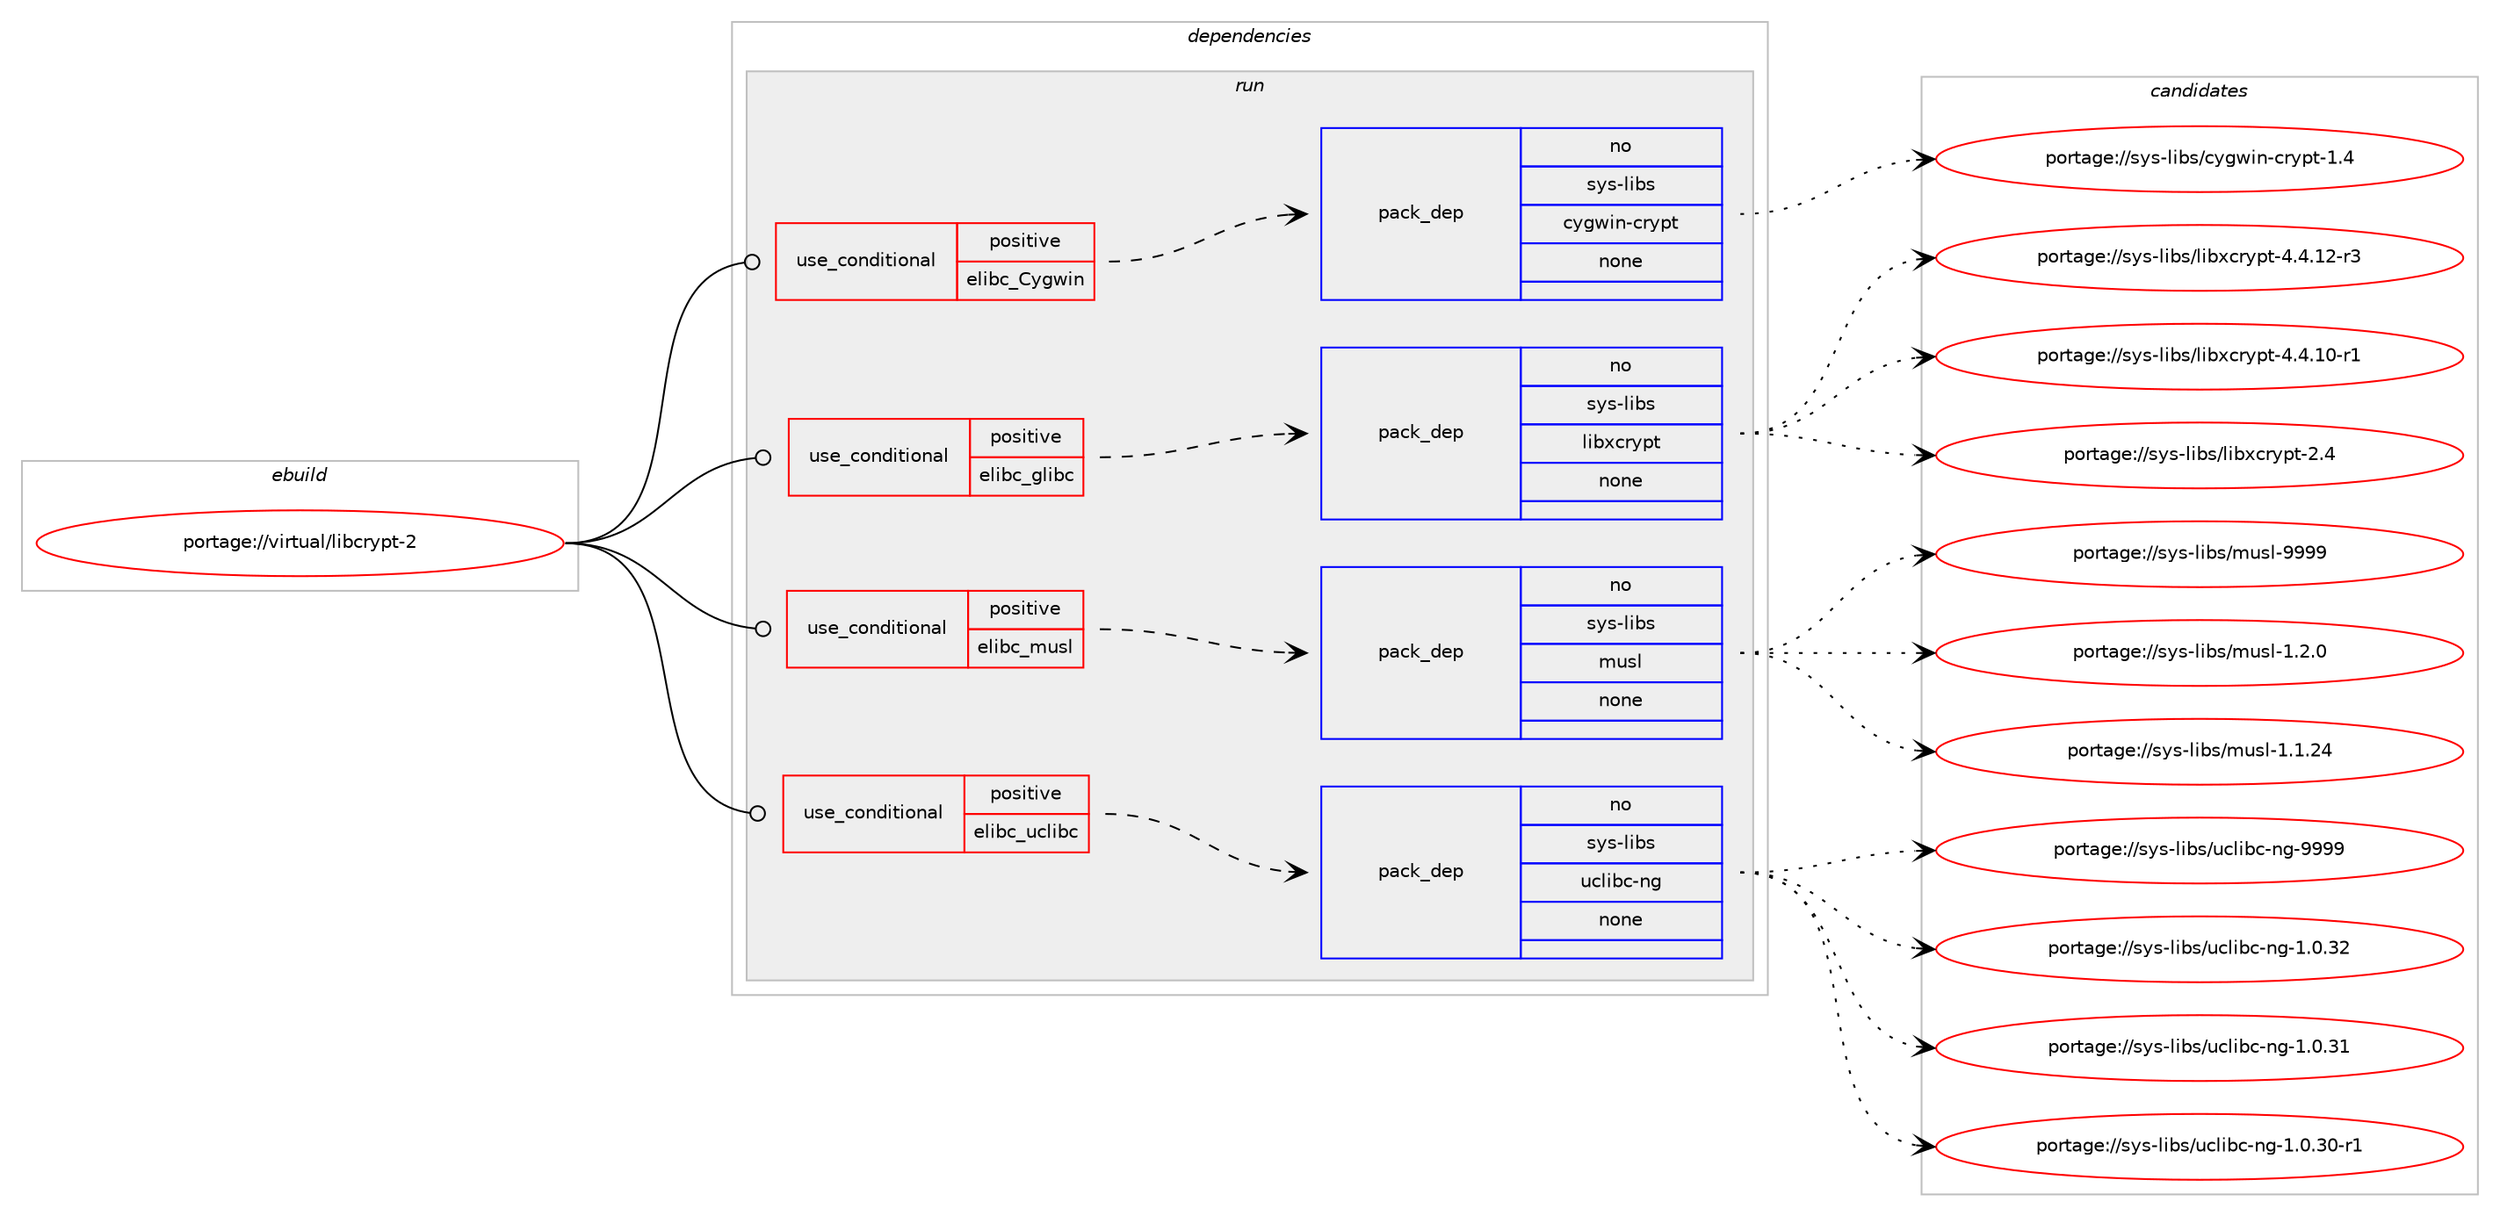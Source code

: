 digraph prolog {

# *************
# Graph options
# *************

newrank=true;
concentrate=true;
compound=true;
graph [rankdir=LR,fontname=Helvetica,fontsize=10,ranksep=1.5];#, ranksep=2.5, nodesep=0.2];
edge  [arrowhead=vee];
node  [fontname=Helvetica,fontsize=10];

# **********
# The ebuild
# **********

subgraph cluster_leftcol {
color=gray;
rank=same;
label=<<i>ebuild</i>>;
id [label="portage://virtual/libcrypt-2", color=red, width=4, href="../virtual/libcrypt-2.svg"];
}

# ****************
# The dependencies
# ****************

subgraph cluster_midcol {
color=gray;
label=<<i>dependencies</i>>;
subgraph cluster_compile {
fillcolor="#eeeeee";
style=filled;
label=<<i>compile</i>>;
}
subgraph cluster_compileandrun {
fillcolor="#eeeeee";
style=filled;
label=<<i>compile and run</i>>;
}
subgraph cluster_run {
fillcolor="#eeeeee";
style=filled;
label=<<i>run</i>>;
subgraph cond1419 {
dependency9392 [label=<<TABLE BORDER="0" CELLBORDER="1" CELLSPACING="0" CELLPADDING="4"><TR><TD ROWSPAN="3" CELLPADDING="10">use_conditional</TD></TR><TR><TD>positive</TD></TR><TR><TD>elibc_Cygwin</TD></TR></TABLE>>, shape=none, color=red];
subgraph pack7745 {
dependency9393 [label=<<TABLE BORDER="0" CELLBORDER="1" CELLSPACING="0" CELLPADDING="4" WIDTH="220"><TR><TD ROWSPAN="6" CELLPADDING="30">pack_dep</TD></TR><TR><TD WIDTH="110">no</TD></TR><TR><TD>sys-libs</TD></TR><TR><TD>cygwin-crypt</TD></TR><TR><TD>none</TD></TR><TR><TD></TD></TR></TABLE>>, shape=none, color=blue];
}
dependency9392:e -> dependency9393:w [weight=20,style="dashed",arrowhead="vee"];
}
id:e -> dependency9392:w [weight=20,style="solid",arrowhead="odot"];
subgraph cond1420 {
dependency9394 [label=<<TABLE BORDER="0" CELLBORDER="1" CELLSPACING="0" CELLPADDING="4"><TR><TD ROWSPAN="3" CELLPADDING="10">use_conditional</TD></TR><TR><TD>positive</TD></TR><TR><TD>elibc_glibc</TD></TR></TABLE>>, shape=none, color=red];
subgraph pack7746 {
dependency9395 [label=<<TABLE BORDER="0" CELLBORDER="1" CELLSPACING="0" CELLPADDING="4" WIDTH="220"><TR><TD ROWSPAN="6" CELLPADDING="30">pack_dep</TD></TR><TR><TD WIDTH="110">no</TD></TR><TR><TD>sys-libs</TD></TR><TR><TD>libxcrypt</TD></TR><TR><TD>none</TD></TR><TR><TD></TD></TR></TABLE>>, shape=none, color=blue];
}
dependency9394:e -> dependency9395:w [weight=20,style="dashed",arrowhead="vee"];
}
id:e -> dependency9394:w [weight=20,style="solid",arrowhead="odot"];
subgraph cond1421 {
dependency9396 [label=<<TABLE BORDER="0" CELLBORDER="1" CELLSPACING="0" CELLPADDING="4"><TR><TD ROWSPAN="3" CELLPADDING="10">use_conditional</TD></TR><TR><TD>positive</TD></TR><TR><TD>elibc_musl</TD></TR></TABLE>>, shape=none, color=red];
subgraph pack7747 {
dependency9397 [label=<<TABLE BORDER="0" CELLBORDER="1" CELLSPACING="0" CELLPADDING="4" WIDTH="220"><TR><TD ROWSPAN="6" CELLPADDING="30">pack_dep</TD></TR><TR><TD WIDTH="110">no</TD></TR><TR><TD>sys-libs</TD></TR><TR><TD>musl</TD></TR><TR><TD>none</TD></TR><TR><TD></TD></TR></TABLE>>, shape=none, color=blue];
}
dependency9396:e -> dependency9397:w [weight=20,style="dashed",arrowhead="vee"];
}
id:e -> dependency9396:w [weight=20,style="solid",arrowhead="odot"];
subgraph cond1422 {
dependency9398 [label=<<TABLE BORDER="0" CELLBORDER="1" CELLSPACING="0" CELLPADDING="4"><TR><TD ROWSPAN="3" CELLPADDING="10">use_conditional</TD></TR><TR><TD>positive</TD></TR><TR><TD>elibc_uclibc</TD></TR></TABLE>>, shape=none, color=red];
subgraph pack7748 {
dependency9399 [label=<<TABLE BORDER="0" CELLBORDER="1" CELLSPACING="0" CELLPADDING="4" WIDTH="220"><TR><TD ROWSPAN="6" CELLPADDING="30">pack_dep</TD></TR><TR><TD WIDTH="110">no</TD></TR><TR><TD>sys-libs</TD></TR><TR><TD>uclibc-ng</TD></TR><TR><TD>none</TD></TR><TR><TD></TD></TR></TABLE>>, shape=none, color=blue];
}
dependency9398:e -> dependency9399:w [weight=20,style="dashed",arrowhead="vee"];
}
id:e -> dependency9398:w [weight=20,style="solid",arrowhead="odot"];
}
}

# **************
# The candidates
# **************

subgraph cluster_choices {
rank=same;
color=gray;
label=<<i>candidates</i>>;

subgraph choice7745 {
color=black;
nodesep=1;
choice11512111545108105981154799121103119105110459911412111211645494652 [label="portage://sys-libs/cygwin-crypt-1.4", color=red, width=4,href="../sys-libs/cygwin-crypt-1.4.svg"];
dependency9393:e -> choice11512111545108105981154799121103119105110459911412111211645494652:w [style=dotted,weight="100"];
}
subgraph choice7746 {
color=black;
nodesep=1;
choice1151211154510810598115471081059812099114121112116455246524649504511451 [label="portage://sys-libs/libxcrypt-4.4.12-r3", color=red, width=4,href="../sys-libs/libxcrypt-4.4.12-r3.svg"];
choice1151211154510810598115471081059812099114121112116455246524649484511449 [label="portage://sys-libs/libxcrypt-4.4.10-r1", color=red, width=4,href="../sys-libs/libxcrypt-4.4.10-r1.svg"];
choice115121115451081059811547108105981209911412111211645504652 [label="portage://sys-libs/libxcrypt-2.4", color=red, width=4,href="../sys-libs/libxcrypt-2.4.svg"];
dependency9395:e -> choice1151211154510810598115471081059812099114121112116455246524649504511451:w [style=dotted,weight="100"];
dependency9395:e -> choice1151211154510810598115471081059812099114121112116455246524649484511449:w [style=dotted,weight="100"];
dependency9395:e -> choice115121115451081059811547108105981209911412111211645504652:w [style=dotted,weight="100"];
}
subgraph choice7747 {
color=black;
nodesep=1;
choice1151211154510810598115471091171151084557575757 [label="portage://sys-libs/musl-9999", color=red, width=4,href="../sys-libs/musl-9999.svg"];
choice115121115451081059811547109117115108454946504648 [label="portage://sys-libs/musl-1.2.0", color=red, width=4,href="../sys-libs/musl-1.2.0.svg"];
choice11512111545108105981154710911711510845494649465052 [label="portage://sys-libs/musl-1.1.24", color=red, width=4,href="../sys-libs/musl-1.1.24.svg"];
dependency9397:e -> choice1151211154510810598115471091171151084557575757:w [style=dotted,weight="100"];
dependency9397:e -> choice115121115451081059811547109117115108454946504648:w [style=dotted,weight="100"];
dependency9397:e -> choice11512111545108105981154710911711510845494649465052:w [style=dotted,weight="100"];
}
subgraph choice7748 {
color=black;
nodesep=1;
choice115121115451081059811547117991081059899451101034557575757 [label="portage://sys-libs/uclibc-ng-9999", color=red, width=4,href="../sys-libs/uclibc-ng-9999.svg"];
choice1151211154510810598115471179910810598994511010345494648465150 [label="portage://sys-libs/uclibc-ng-1.0.32", color=red, width=4,href="../sys-libs/uclibc-ng-1.0.32.svg"];
choice1151211154510810598115471179910810598994511010345494648465149 [label="portage://sys-libs/uclibc-ng-1.0.31", color=red, width=4,href="../sys-libs/uclibc-ng-1.0.31.svg"];
choice11512111545108105981154711799108105989945110103454946484651484511449 [label="portage://sys-libs/uclibc-ng-1.0.30-r1", color=red, width=4,href="../sys-libs/uclibc-ng-1.0.30-r1.svg"];
dependency9399:e -> choice115121115451081059811547117991081059899451101034557575757:w [style=dotted,weight="100"];
dependency9399:e -> choice1151211154510810598115471179910810598994511010345494648465150:w [style=dotted,weight="100"];
dependency9399:e -> choice1151211154510810598115471179910810598994511010345494648465149:w [style=dotted,weight="100"];
dependency9399:e -> choice11512111545108105981154711799108105989945110103454946484651484511449:w [style=dotted,weight="100"];
}
}

}
